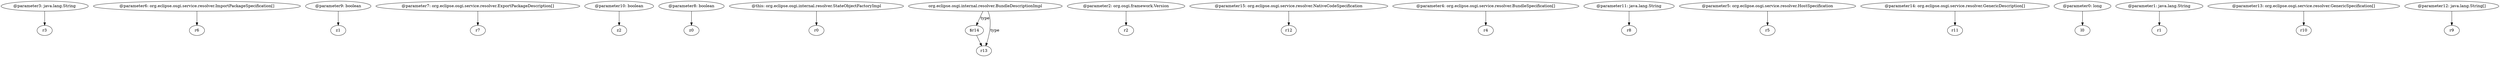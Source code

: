 digraph g {
0[label="@parameter3: java.lang.String"]
1[label="r3"]
0->1[label=""]
2[label="@parameter6: org.eclipse.osgi.service.resolver.ImportPackageSpecification[]"]
3[label="r6"]
2->3[label=""]
4[label="@parameter9: boolean"]
5[label="z1"]
4->5[label=""]
6[label="@parameter7: org.eclipse.osgi.service.resolver.ExportPackageDescription[]"]
7[label="r7"]
6->7[label=""]
8[label="@parameter10: boolean"]
9[label="z2"]
8->9[label=""]
10[label="@parameter8: boolean"]
11[label="z0"]
10->11[label=""]
12[label="@this: org.eclipse.osgi.internal.resolver.StateObjectFactoryImpl"]
13[label="r0"]
12->13[label=""]
14[label="org.eclipse.osgi.internal.resolver.BundleDescriptionImpl"]
15[label="$r14"]
14->15[label="type"]
16[label="@parameter2: org.osgi.framework.Version"]
17[label="r2"]
16->17[label=""]
18[label="@parameter15: org.eclipse.osgi.service.resolver.NativeCodeSpecification"]
19[label="r12"]
18->19[label=""]
20[label="@parameter4: org.eclipse.osgi.service.resolver.BundleSpecification[]"]
21[label="r4"]
20->21[label=""]
22[label="r13"]
14->22[label="type"]
23[label="@parameter11: java.lang.String"]
24[label="r8"]
23->24[label=""]
25[label="@parameter5: org.eclipse.osgi.service.resolver.HostSpecification"]
26[label="r5"]
25->26[label=""]
27[label="@parameter14: org.eclipse.osgi.service.resolver.GenericDescription[]"]
28[label="r11"]
27->28[label=""]
29[label="@parameter0: long"]
30[label="l0"]
29->30[label=""]
31[label="@parameter1: java.lang.String"]
32[label="r1"]
31->32[label=""]
33[label="@parameter13: org.eclipse.osgi.service.resolver.GenericSpecification[]"]
34[label="r10"]
33->34[label=""]
15->22[label=""]
35[label="@parameter12: java.lang.String[]"]
36[label="r9"]
35->36[label=""]
}